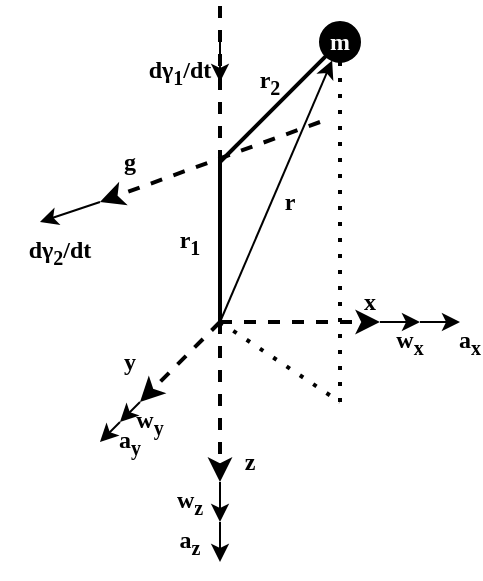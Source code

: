 <mxfile version="16.5.6" type="device"><diagram id="b9xQV_A2fELwmULzdCaZ" name="Page-1"><mxGraphModel dx="558" dy="317" grid="1" gridSize="10" guides="1" tooltips="1" connect="1" arrows="1" fold="1" page="1" pageScale="1" pageWidth="850" pageHeight="1100" math="0" shadow="0"><root><mxCell id="0"/><mxCell id="1" parent="0"/><mxCell id="huMDjkLr2-UaQlZbEqoV-1" value="" style="endArrow=classic;html=1;rounded=0;dashed=1;strokeWidth=2;" edge="1" parent="1"><mxGeometry width="50" height="50" relative="1" as="geometry"><mxPoint x="360" y="360" as="sourcePoint"/><mxPoint x="440" y="360" as="targetPoint"/></mxGeometry></mxCell><mxCell id="huMDjkLr2-UaQlZbEqoV-2" value="" style="endArrow=classic;html=1;rounded=0;dashed=1;strokeWidth=2;" edge="1" parent="1"><mxGeometry width="50" height="50" relative="1" as="geometry"><mxPoint x="360" y="360" as="sourcePoint"/><mxPoint x="360" y="440" as="targetPoint"/></mxGeometry></mxCell><mxCell id="huMDjkLr2-UaQlZbEqoV-3" value="" style="endArrow=classic;html=1;rounded=0;dashed=1;strokeWidth=2;" edge="1" parent="1"><mxGeometry width="50" height="50" relative="1" as="geometry"><mxPoint x="360" y="360" as="sourcePoint"/><mxPoint x="320" y="400" as="targetPoint"/></mxGeometry></mxCell><mxCell id="huMDjkLr2-UaQlZbEqoV-4" value="" style="endArrow=none;html=1;rounded=0;strokeWidth=2;" edge="1" parent="1"><mxGeometry width="50" height="50" relative="1" as="geometry"><mxPoint x="360" y="360" as="sourcePoint"/><mxPoint x="360" y="280" as="targetPoint"/></mxGeometry></mxCell><mxCell id="huMDjkLr2-UaQlZbEqoV-5" value="" style="endArrow=none;html=1;rounded=0;strokeWidth=2;startArrow=none;" edge="1" parent="1" source="huMDjkLr2-UaQlZbEqoV-6"><mxGeometry width="50" height="50" relative="1" as="geometry"><mxPoint x="360" y="280" as="sourcePoint"/><mxPoint x="420" y="220" as="targetPoint"/></mxGeometry></mxCell><mxCell id="huMDjkLr2-UaQlZbEqoV-6" value="" style="ellipse;whiteSpace=wrap;html=1;aspect=fixed;fillColor=#000000;" vertex="1" parent="1"><mxGeometry x="410" y="210" width="20" height="20" as="geometry"/></mxCell><mxCell id="huMDjkLr2-UaQlZbEqoV-7" value="" style="endArrow=none;html=1;rounded=0;strokeWidth=2;" edge="1" parent="1" target="huMDjkLr2-UaQlZbEqoV-6"><mxGeometry width="50" height="50" relative="1" as="geometry"><mxPoint x="360" y="280" as="sourcePoint"/><mxPoint x="420" y="220" as="targetPoint"/></mxGeometry></mxCell><mxCell id="huMDjkLr2-UaQlZbEqoV-8" value="" style="endArrow=classic;html=1;rounded=0;dashed=1;strokeWidth=2;" edge="1" parent="1"><mxGeometry width="50" height="50" relative="1" as="geometry"><mxPoint x="410" y="260" as="sourcePoint"/><mxPoint x="300" y="300" as="targetPoint"/></mxGeometry></mxCell><mxCell id="huMDjkLr2-UaQlZbEqoV-9" value="" style="endArrow=none;dashed=1;html=1;rounded=0;strokeWidth=2;" edge="1" parent="1"><mxGeometry width="50" height="50" relative="1" as="geometry"><mxPoint x="360" y="280" as="sourcePoint"/><mxPoint x="360" y="200" as="targetPoint"/></mxGeometry></mxCell><mxCell id="huMDjkLr2-UaQlZbEqoV-10" value="" style="endArrow=classic;html=1;rounded=0;strokeWidth=1;" edge="1" parent="1"><mxGeometry width="50" height="50" relative="1" as="geometry"><mxPoint x="440" y="360" as="sourcePoint"/><mxPoint x="460" y="360" as="targetPoint"/></mxGeometry></mxCell><mxCell id="huMDjkLr2-UaQlZbEqoV-12" value="" style="endArrow=none;dashed=1;html=1;dashPattern=1 3;strokeWidth=2;rounded=0;" edge="1" parent="1" source="huMDjkLr2-UaQlZbEqoV-6"><mxGeometry width="50" height="50" relative="1" as="geometry"><mxPoint x="410" y="340" as="sourcePoint"/><mxPoint x="420" y="400" as="targetPoint"/></mxGeometry></mxCell><mxCell id="huMDjkLr2-UaQlZbEqoV-13" value="" style="endArrow=none;dashed=1;html=1;dashPattern=1 3;strokeWidth=2;rounded=0;" edge="1" parent="1"><mxGeometry width="50" height="50" relative="1" as="geometry"><mxPoint x="360" y="360" as="sourcePoint"/><mxPoint x="420" y="400" as="targetPoint"/></mxGeometry></mxCell><mxCell id="huMDjkLr2-UaQlZbEqoV-14" value="" style="endArrow=classic;html=1;rounded=0;strokeWidth=1;" edge="1" parent="1" target="huMDjkLr2-UaQlZbEqoV-6"><mxGeometry width="50" height="50" relative="1" as="geometry"><mxPoint x="360" y="360" as="sourcePoint"/><mxPoint x="440" y="310" as="targetPoint"/></mxGeometry></mxCell><mxCell id="huMDjkLr2-UaQlZbEqoV-17" value="" style="endArrow=classic;html=1;rounded=0;strokeWidth=1;" edge="1" parent="1"><mxGeometry width="50" height="50" relative="1" as="geometry"><mxPoint x="460" y="360" as="sourcePoint"/><mxPoint x="480" y="360" as="targetPoint"/></mxGeometry></mxCell><mxCell id="huMDjkLr2-UaQlZbEqoV-18" value="" style="endArrow=classic;html=1;rounded=0;strokeWidth=1;" edge="1" parent="1"><mxGeometry width="50" height="50" relative="1" as="geometry"><mxPoint x="360" y="440" as="sourcePoint"/><mxPoint x="360" y="460" as="targetPoint"/></mxGeometry></mxCell><mxCell id="huMDjkLr2-UaQlZbEqoV-19" value="" style="endArrow=classic;html=1;rounded=0;strokeWidth=1;" edge="1" parent="1"><mxGeometry width="50" height="50" relative="1" as="geometry"><mxPoint x="360" y="460" as="sourcePoint"/><mxPoint x="360" y="480" as="targetPoint"/></mxGeometry></mxCell><mxCell id="huMDjkLr2-UaQlZbEqoV-20" value="" style="endArrow=classic;html=1;rounded=0;strokeWidth=1;" edge="1" parent="1"><mxGeometry width="50" height="50" relative="1" as="geometry"><mxPoint x="320" y="400" as="sourcePoint"/><mxPoint x="310" y="410" as="targetPoint"/></mxGeometry></mxCell><mxCell id="huMDjkLr2-UaQlZbEqoV-21" value="" style="endArrow=classic;html=1;rounded=0;strokeWidth=1;" edge="1" parent="1"><mxGeometry width="50" height="50" relative="1" as="geometry"><mxPoint x="310" y="410" as="sourcePoint"/><mxPoint x="300" y="420" as="targetPoint"/></mxGeometry></mxCell><mxCell id="huMDjkLr2-UaQlZbEqoV-23" value="" style="endArrow=classic;html=1;rounded=0;strokeWidth=1;" edge="1" parent="1"><mxGeometry width="50" height="50" relative="1" as="geometry"><mxPoint x="360" y="219.8" as="sourcePoint"/><mxPoint x="360" y="240" as="targetPoint"/></mxGeometry></mxCell><mxCell id="huMDjkLr2-UaQlZbEqoV-24" value="&lt;b&gt;x&lt;/b&gt;" style="text;html=1;strokeColor=none;fillColor=none;align=center;verticalAlign=middle;whiteSpace=wrap;rounded=0;fontFamily=Times New Roman;" vertex="1" parent="1"><mxGeometry x="430" y="340" width="10" height="20" as="geometry"/></mxCell><mxCell id="huMDjkLr2-UaQlZbEqoV-25" value="y" style="text;html=1;strokeColor=none;fillColor=none;align=center;verticalAlign=middle;whiteSpace=wrap;rounded=0;fontFamily=Times New Roman;fontStyle=1" vertex="1" parent="1"><mxGeometry x="310" y="370" width="10" height="20" as="geometry"/></mxCell><mxCell id="huMDjkLr2-UaQlZbEqoV-26" value="&lt;b&gt;z&lt;/b&gt;" style="text;html=1;strokeColor=none;fillColor=none;align=center;verticalAlign=middle;whiteSpace=wrap;rounded=0;fontFamily=Times New Roman;" vertex="1" parent="1"><mxGeometry x="370" y="420" width="10" height="20" as="geometry"/></mxCell><mxCell id="huMDjkLr2-UaQlZbEqoV-27" value="&lt;b&gt;w&lt;sub&gt;x&lt;/sub&gt;&lt;/b&gt;" style="text;html=1;strokeColor=none;fillColor=none;align=center;verticalAlign=middle;whiteSpace=wrap;rounded=0;fontFamily=Times New Roman;" vertex="1" parent="1"><mxGeometry x="450" y="360" width="10" height="20" as="geometry"/></mxCell><mxCell id="huMDjkLr2-UaQlZbEqoV-28" value="&lt;b&gt;a&lt;sub&gt;x&lt;/sub&gt;&lt;/b&gt;" style="text;html=1;strokeColor=none;fillColor=none;align=center;verticalAlign=middle;whiteSpace=wrap;rounded=0;fontFamily=Times New Roman;" vertex="1" parent="1"><mxGeometry x="480" y="360" width="10" height="20" as="geometry"/></mxCell><mxCell id="huMDjkLr2-UaQlZbEqoV-29" value="&lt;b&gt;w&lt;sub&gt;z&lt;/sub&gt;&lt;/b&gt;" style="text;html=1;strokeColor=none;fillColor=none;align=center;verticalAlign=middle;whiteSpace=wrap;rounded=0;fontFamily=Times New Roman;" vertex="1" parent="1"><mxGeometry x="340" y="440" width="10" height="20" as="geometry"/></mxCell><mxCell id="huMDjkLr2-UaQlZbEqoV-30" value="&lt;b&gt;a&lt;sub&gt;z&lt;/sub&gt;&lt;/b&gt;" style="text;html=1;strokeColor=none;fillColor=none;align=center;verticalAlign=middle;whiteSpace=wrap;rounded=0;fontFamily=Times New Roman;" vertex="1" parent="1"><mxGeometry x="340" y="460" width="10" height="20" as="geometry"/></mxCell><mxCell id="huMDjkLr2-UaQlZbEqoV-31" value="&lt;b&gt;w&lt;sub&gt;y&lt;/sub&gt;&lt;/b&gt;" style="text;html=1;strokeColor=none;fillColor=none;align=center;verticalAlign=middle;whiteSpace=wrap;rounded=0;fontFamily=Times New Roman;" vertex="1" parent="1"><mxGeometry x="320" y="400" width="10" height="20" as="geometry"/></mxCell><mxCell id="huMDjkLr2-UaQlZbEqoV-32" value="&lt;b&gt;a&lt;sub&gt;y&lt;/sub&gt;&lt;/b&gt;" style="text;html=1;strokeColor=none;fillColor=none;align=center;verticalAlign=middle;whiteSpace=wrap;rounded=0;fontFamily=Times New Roman;" vertex="1" parent="1"><mxGeometry x="310" y="410" width="10" height="20" as="geometry"/></mxCell><mxCell id="huMDjkLr2-UaQlZbEqoV-33" value="g" style="text;html=1;strokeColor=none;fillColor=none;align=center;verticalAlign=middle;whiteSpace=wrap;rounded=0;fontFamily=Times New Roman;fontStyle=1" vertex="1" parent="1"><mxGeometry x="310" y="270" width="10" height="20" as="geometry"/></mxCell><mxCell id="huMDjkLr2-UaQlZbEqoV-34" value=" &lt;span class=&quot;polytonic&quot;&gt;&lt;b&gt;dγ&lt;sub&gt;1&lt;/sub&gt;/dt&lt;/b&gt;&lt;/span&gt;" style="text;html=1;strokeColor=none;fillColor=none;align=center;verticalAlign=middle;whiteSpace=wrap;rounded=0;fontFamily=Times New Roman;" vertex="1" parent="1"><mxGeometry x="310" y="220" width="60" height="30" as="geometry"/></mxCell><mxCell id="huMDjkLr2-UaQlZbEqoV-35" value="" style="endArrow=classic;html=1;rounded=0;strokeWidth=1;" edge="1" parent="1"><mxGeometry width="50" height="50" relative="1" as="geometry"><mxPoint x="300" y="300" as="sourcePoint"/><mxPoint x="270" y="310" as="targetPoint"/></mxGeometry></mxCell><mxCell id="huMDjkLr2-UaQlZbEqoV-36" value=" &lt;span class=&quot;polytonic&quot;&gt;&lt;b&gt;dγ&lt;sub&gt;2&lt;/sub&gt;/dt&lt;/b&gt;&lt;/span&gt;" style="text;html=1;strokeColor=none;fillColor=none;align=center;verticalAlign=middle;whiteSpace=wrap;rounded=0;fontFamily=Times New Roman;" vertex="1" parent="1"><mxGeometry x="250" y="310" width="60" height="30" as="geometry"/></mxCell><mxCell id="huMDjkLr2-UaQlZbEqoV-38" value="r&lt;sub&gt;2&lt;/sub&gt;" style="text;html=1;strokeColor=none;fillColor=none;align=center;verticalAlign=middle;whiteSpace=wrap;rounded=0;fontFamily=Times New Roman;fontStyle=1" vertex="1" parent="1"><mxGeometry x="380" y="230" width="10" height="20" as="geometry"/></mxCell><mxCell id="huMDjkLr2-UaQlZbEqoV-39" value="r&lt;sub&gt;1&lt;/sub&gt;" style="text;html=1;strokeColor=none;fillColor=none;align=center;verticalAlign=middle;whiteSpace=wrap;rounded=0;fontFamily=Times New Roman;fontStyle=1" vertex="1" parent="1"><mxGeometry x="340" y="310" width="10" height="20" as="geometry"/></mxCell><mxCell id="huMDjkLr2-UaQlZbEqoV-40" value="r" style="text;html=1;strokeColor=none;fillColor=none;align=center;verticalAlign=middle;whiteSpace=wrap;rounded=0;fontFamily=Times New Roman;fontStyle=1" vertex="1" parent="1"><mxGeometry x="390" y="290" width="10" height="20" as="geometry"/></mxCell><mxCell id="huMDjkLr2-UaQlZbEqoV-41" value="m" style="text;html=1;strokeColor=none;fillColor=none;align=center;verticalAlign=middle;whiteSpace=wrap;rounded=0;fontFamily=Times New Roman;fontStyle=1;fontColor=#FCFCFC;" vertex="1" parent="1"><mxGeometry x="415" y="210" width="10" height="20" as="geometry"/></mxCell></root></mxGraphModel></diagram></mxfile>